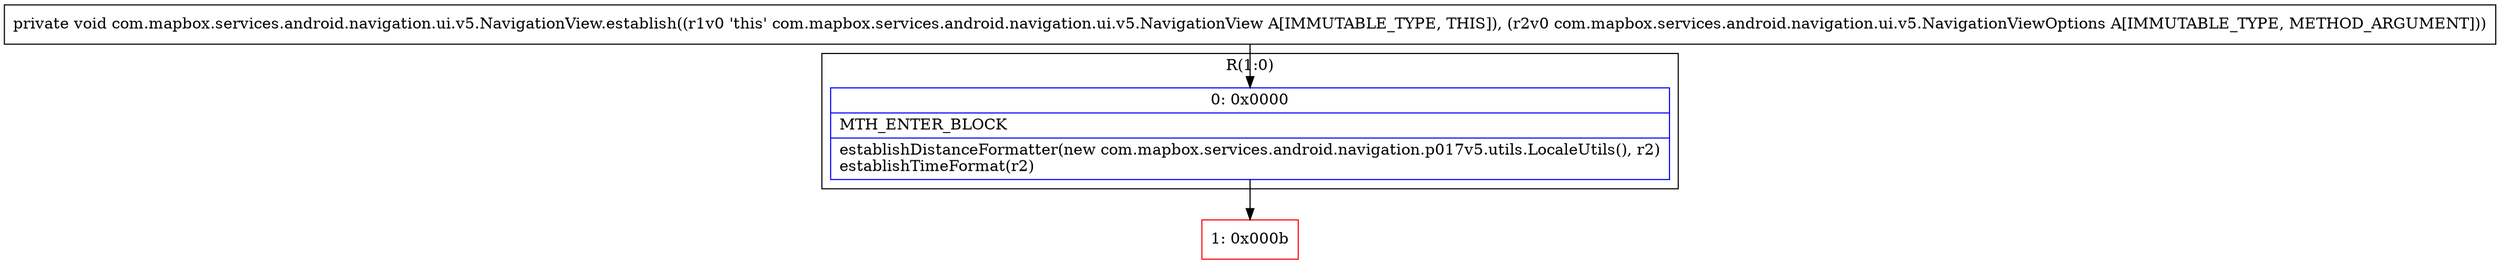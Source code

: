 digraph "CFG forcom.mapbox.services.android.navigation.ui.v5.NavigationView.establish(Lcom\/mapbox\/services\/android\/navigation\/ui\/v5\/NavigationViewOptions;)V" {
subgraph cluster_Region_2073338128 {
label = "R(1:0)";
node [shape=record,color=blue];
Node_0 [shape=record,label="{0\:\ 0x0000|MTH_ENTER_BLOCK\l|establishDistanceFormatter(new com.mapbox.services.android.navigation.p017v5.utils.LocaleUtils(), r2)\lestablishTimeFormat(r2)\l}"];
}
Node_1 [shape=record,color=red,label="{1\:\ 0x000b}"];
MethodNode[shape=record,label="{private void com.mapbox.services.android.navigation.ui.v5.NavigationView.establish((r1v0 'this' com.mapbox.services.android.navigation.ui.v5.NavigationView A[IMMUTABLE_TYPE, THIS]), (r2v0 com.mapbox.services.android.navigation.ui.v5.NavigationViewOptions A[IMMUTABLE_TYPE, METHOD_ARGUMENT])) }"];
MethodNode -> Node_0;
Node_0 -> Node_1;
}

